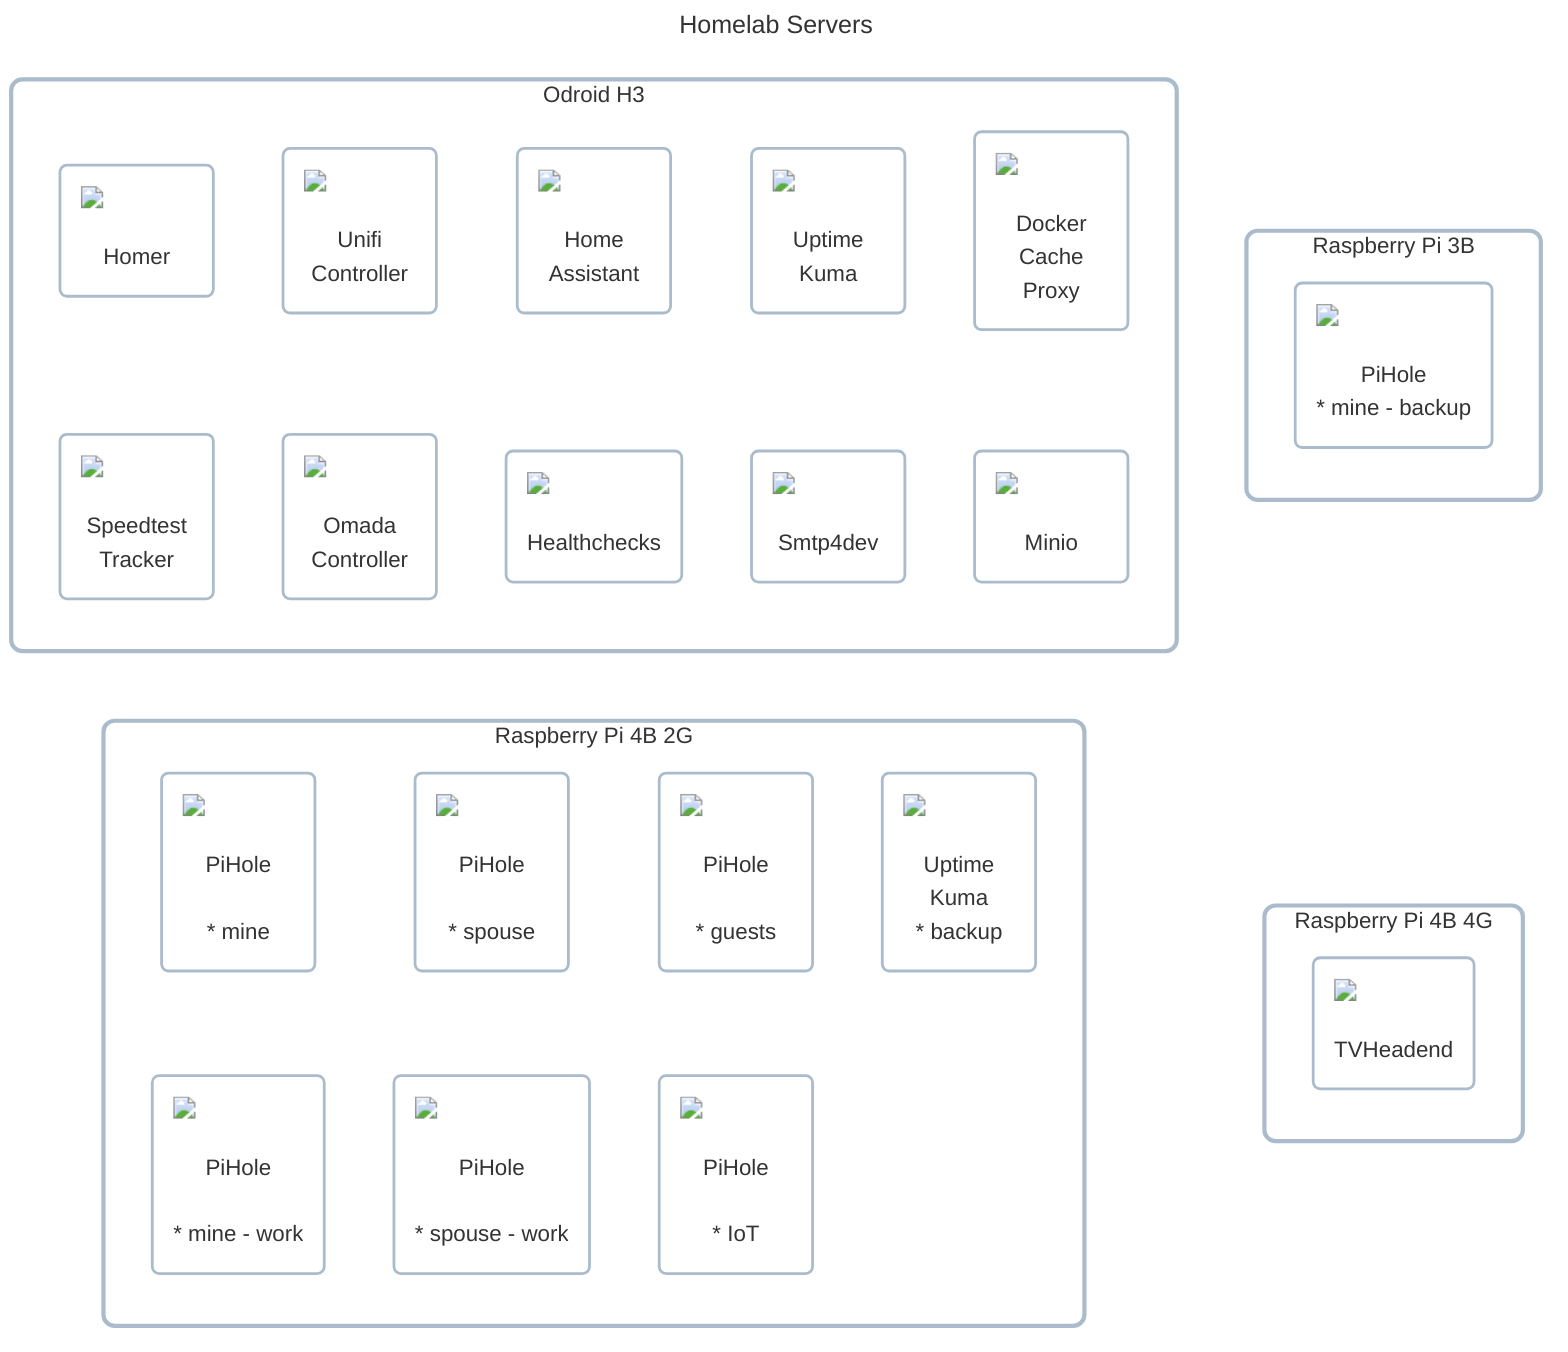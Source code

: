 ---
title: Homelab Servers
---

flowchart LR
    classDef cluster fill:#ffffff00,stroke:#aabbccff,stroke-width:3px,rx:8px,ry:8px;
    classDef node fill:#ffffff00,stroke:#aabbccff,stroke-width:2px,rx:5px,ry:5px;
    classDef no_border stroke:#ffffff00,stroke-width:0px;

    subgraph raspberry_pi_3b["Raspberry Pi 3B"]
        pihole_mine_backup("<img src='../../../../icons/pihole.png' style='min-width:80px;max-width:80px' /><br />PiHole<br />* mine - backup")
    end

    subgraph raspberry_pi_4b_2g["Raspberry Pi 4B 2G"]
        pihole_mine("<img src='../../../../icons/pihole.png' style='min-width:80px;max-width:80px' /><br />PiHole<br /> <br />* mine")
        pihole_mine_work("<img src='../../../../icons/pihole.png' style='min-width:80px;max-width:80px' /><br />PiHole<br /> <br />* mine - work")
        pihole_guests("<img src='../../../../icons/pihole.png' style='min-width:80px;max-width:80px' /><br />PiHole<br /> <br />* guests")
        pihole_iot("<img src='../../../../icons/pihole.png' style='min-width:80px;max-width:80px' /><br />PiHole<br /> <br />* IoT")
        pihole_spouse("<img src='../../../../icons/pihole.png' style='min-width:80px;max-width:80px' /><br />PiHole<br /> <br />* spouse")
        pihole_spouse_work("<img src='../../../../icons/pihole.png' style='min-width:80px;max-width:80px' /><br />PiHole<br /> <br />* spouse - work")
        uptime_kuma_backup("<img src='../../../../icons/uptime-kuma.png' style='min-width:80px;max-width:80px' /><br />Uptime<br />Kuma<br />* backup")
        hidden_1(" ")

        class hidden_1 no_border

        pihole_mine ~~~ pihole_mine_work
        pihole_spouse ~~~ pihole_spouse_work
        pihole_guests ~~~ pihole_iot
        uptime_kuma_backup ~~~ hidden_1

    end

    subgraph raspberry_pi_4b_4g["Raspberry Pi 4B 4G"]
        tvheadend("<img src='../../../../icons/tvheadend.png' style='min-width:80px;max-width:80px' /><br />TVHeadend")
    end

    subgraph odroid_h3["Odroid H3"]
        docker_cache_proxy("<img src='../../../../icons/docker.png' style='min-width:80px;max-width:80px' /><br />Docker<br />Cache<br />Proxy")
        healthchecks("<img src='../../../../icons/healthchecks.png' style='min-width:80px;max-width:80px' /><br />Healthchecks")
        home_assistant("<img src='../../../../icons/home-assistant.png' style='min-width:80px;max-width:80px' /><br />Home<br />Assistant")
        homer("<img src='../../../../icons/homer.png' style='min-width:80px;max-width:80px' /><br />Homer")
        minio("<img src='../../../../icons/minio.png' style='min-width:80px;max-width:80px' /><br />Minio")
        omada_controller("<img src='../../../../icons/tp-link-omada.png' style='min-width:80px;max-width:80px' /><br />Omada<br />Controller")
        smtp4dev("<img src='../../../../icons/smtp4dev.png' style='min-width:80px;max-width:80px' /><br />Smtp4dev")
        speedtest_tracker("<img src='../../../../icons/speedtest-tracker.png' style='min-width:80px;max-width:80px' /><br />Speedtest<br />Tracker")
        unifi_controller("<img src='../../../../icons/unifi.png' style='min-width:80px;max-width:80px' /><br />Unifi<br />Controller")
        uptime_kuma("<img src='../../../../icons/uptime-kuma.png' style='min-width:80px;max-width:80px' /><br />Uptime<br />Kuma")

        homer ~~~ speedtest_tracker
        unifi_controller ~~~ omada_controller
        home_assistant ~~~ healthchecks
        uptime_kuma ~~~ smtp4dev
        docker_cache_proxy ~~~ minio
    end

    odroid_h3 ~~~ raspberry_pi_3b
    raspberry_pi_4b_2g ~~~ raspberry_pi_4b_4g